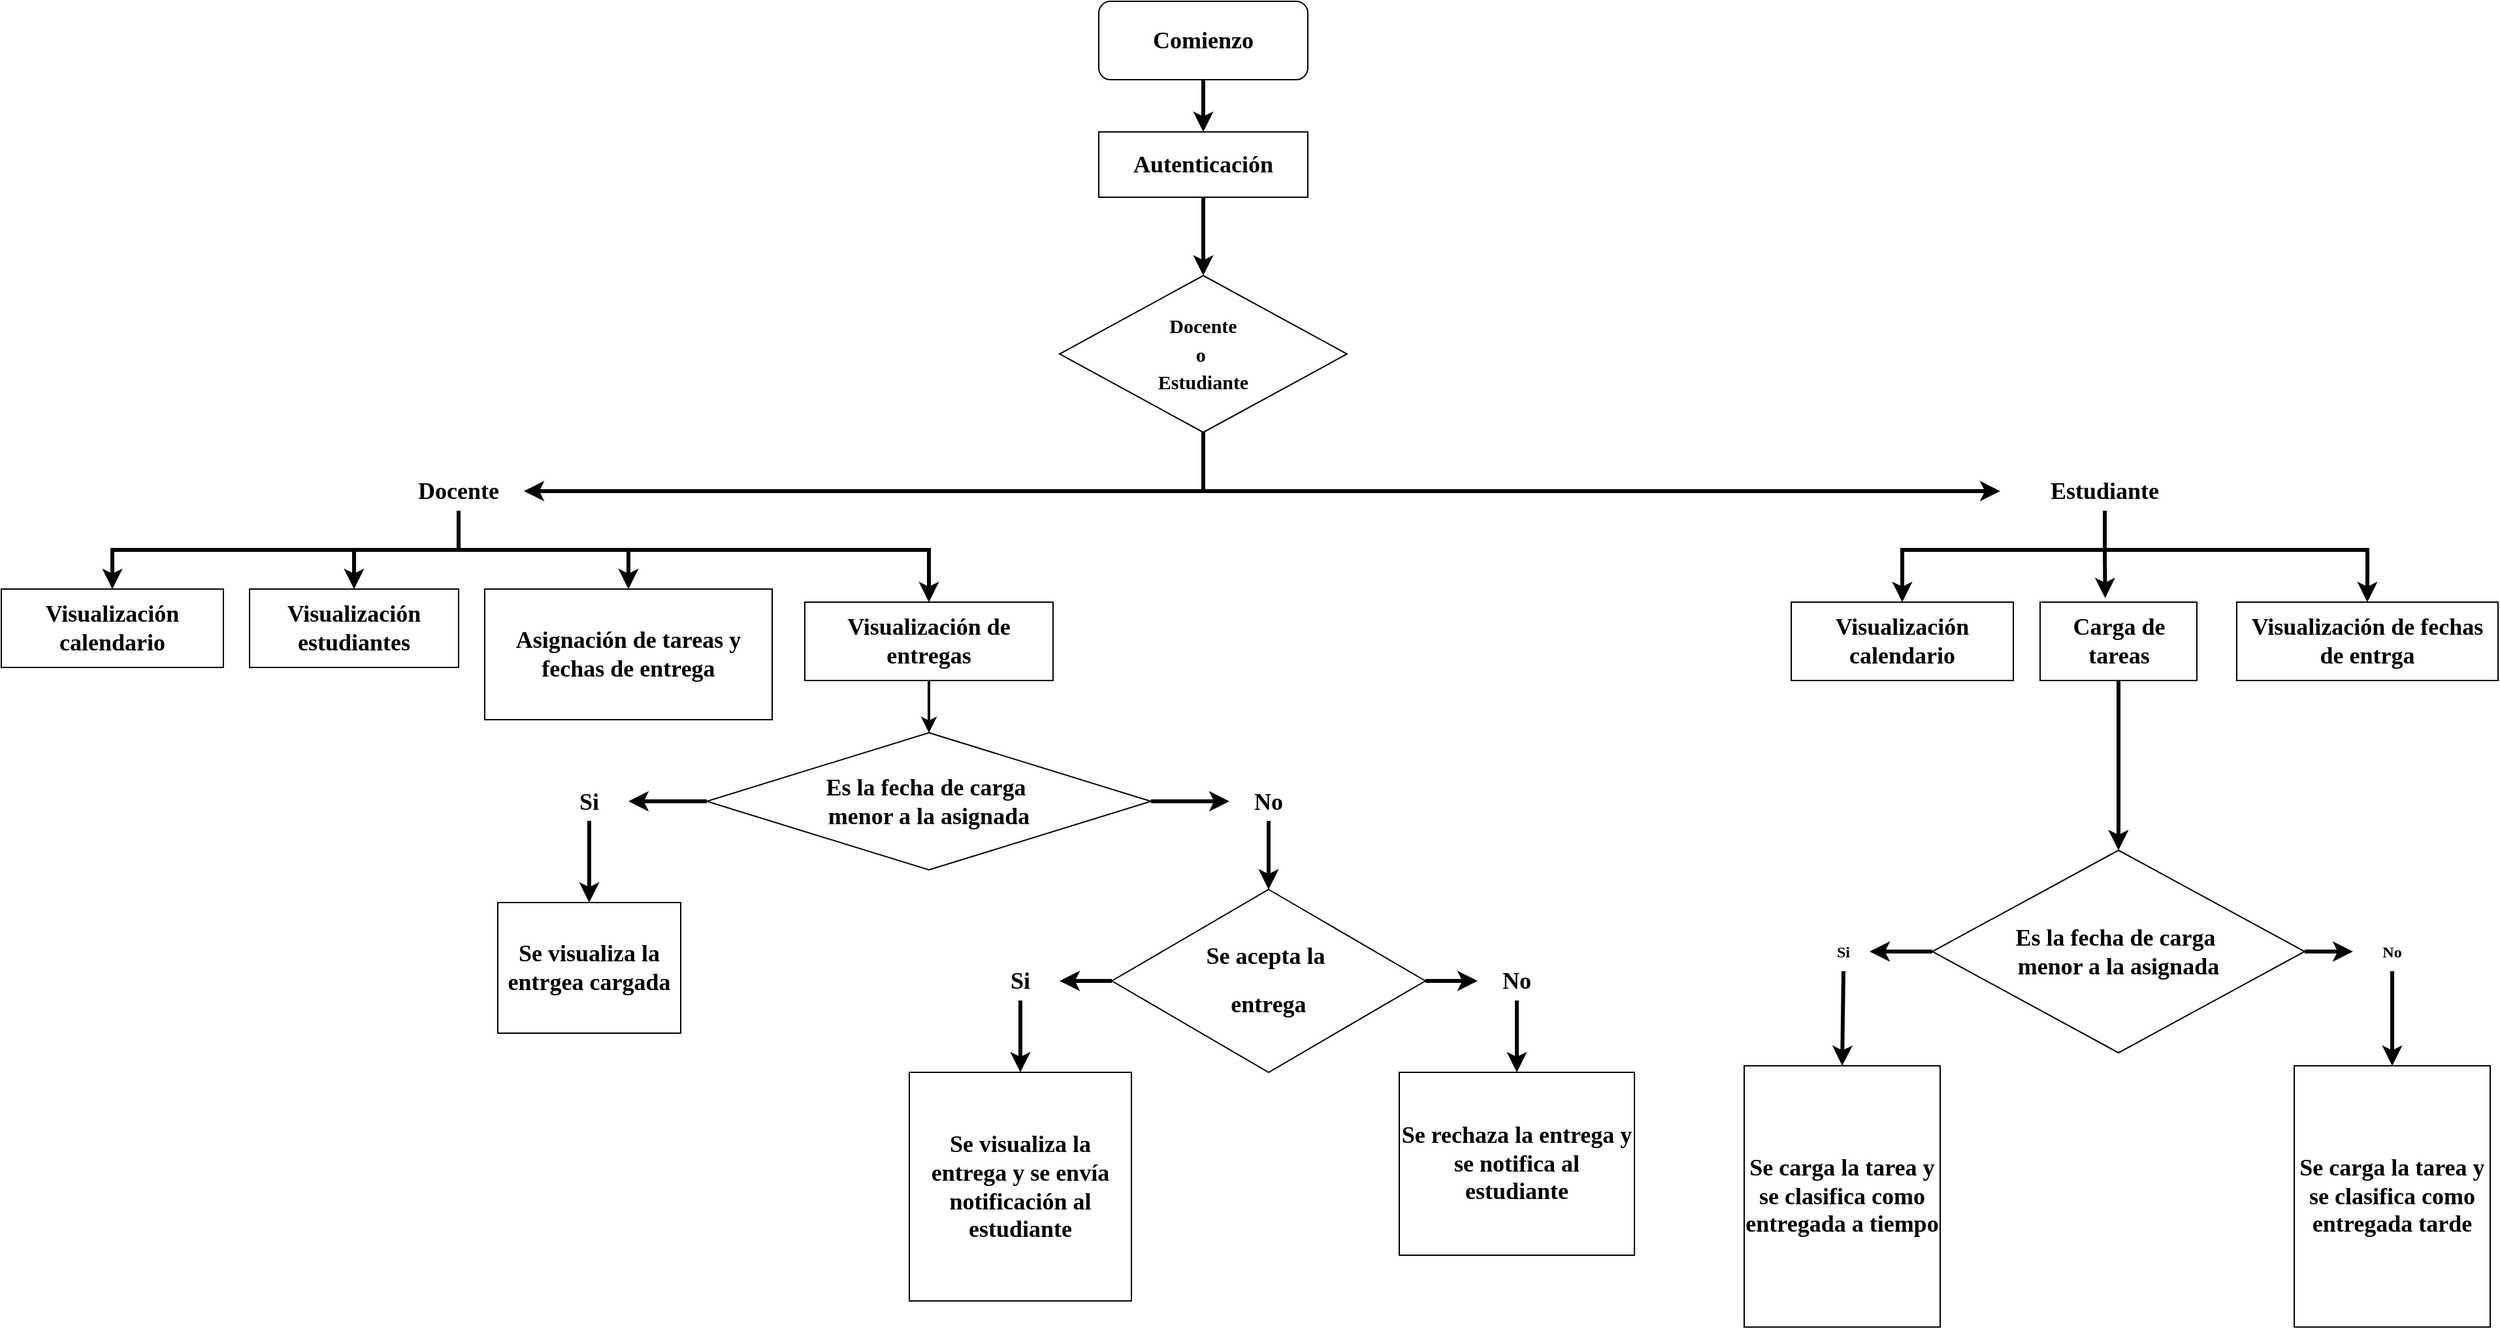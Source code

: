 <mxfile version="27.0.2">
  <diagram name="Página-1" id="cDax99gPwj3vk41TI5xl">
    <mxGraphModel dx="4901" dy="2500" grid="1" gridSize="10" guides="1" tooltips="1" connect="1" arrows="1" fold="1" page="1" pageScale="1" pageWidth="827" pageHeight="1169" math="0" shadow="0">
      <root>
        <mxCell id="0" />
        <mxCell id="1" parent="0" />
        <mxCell id="snSn4Ekb-qnuf4AXsMtO-1" value="&lt;h2&gt;&lt;font face=&quot;Lucida Console&quot;&gt;Comienzo&lt;/font&gt;&lt;/h2&gt;" style="rounded=1;whiteSpace=wrap;html=1;" vertex="1" parent="1">
          <mxGeometry x="230" y="60" width="160" height="60" as="geometry" />
        </mxCell>
        <mxCell id="snSn4Ekb-qnuf4AXsMtO-3" value="&lt;h2&gt;&lt;font style=&quot;font-size: 15px;&quot;&gt;&lt;font face=&quot;Lucida Console&quot;&gt;Docente&lt;br&gt;&lt;/font&gt;&lt;/font&gt;&lt;font style=&quot;font-size: 15px;&quot;&gt;&lt;font face=&quot;Lucida Console&quot;&gt;o&amp;nbsp;&lt;br&gt;&lt;/font&gt;&lt;/font&gt;&lt;font style=&quot;font-size: 15px;&quot;&gt;&lt;font face=&quot;Lucida Console&quot;&gt;Estudiante&lt;/font&gt;&lt;/font&gt;&lt;/h2&gt;" style="rhombus;whiteSpace=wrap;html=1;" vertex="1" parent="1">
          <mxGeometry x="200" y="270" width="220" height="120" as="geometry" />
        </mxCell>
        <mxCell id="snSn4Ekb-qnuf4AXsMtO-5" value="&lt;h2&gt;&lt;font face=&quot;Lucida Console&quot;&gt;Autenticación&lt;/font&gt;&lt;/h2&gt;" style="rounded=0;whiteSpace=wrap;html=1;" vertex="1" parent="1">
          <mxGeometry x="230" y="160" width="160" height="50" as="geometry" />
        </mxCell>
        <mxCell id="snSn4Ekb-qnuf4AXsMtO-6" value="" style="endArrow=classic;html=1;rounded=0;exitX=0.5;exitY=1;exitDx=0;exitDy=0;entryX=0.5;entryY=0;entryDx=0;entryDy=0;fontSize=12;strokeWidth=3;" edge="1" parent="1" source="snSn4Ekb-qnuf4AXsMtO-1" target="snSn4Ekb-qnuf4AXsMtO-5">
          <mxGeometry width="50" height="50" relative="1" as="geometry">
            <mxPoint x="380" y="230" as="sourcePoint" />
            <mxPoint x="430" y="180" as="targetPoint" />
          </mxGeometry>
        </mxCell>
        <mxCell id="snSn4Ekb-qnuf4AXsMtO-7" value="" style="endArrow=classic;html=1;rounded=0;exitX=0.5;exitY=1;exitDx=0;exitDy=0;entryX=0.5;entryY=0;entryDx=0;entryDy=0;strokeWidth=3;" edge="1" parent="1" source="snSn4Ekb-qnuf4AXsMtO-5" target="snSn4Ekb-qnuf4AXsMtO-3">
          <mxGeometry width="50" height="50" relative="1" as="geometry">
            <mxPoint x="380" y="290" as="sourcePoint" />
            <mxPoint x="430" y="240" as="targetPoint" />
          </mxGeometry>
        </mxCell>
        <mxCell id="snSn4Ekb-qnuf4AXsMtO-9" value="&lt;h2&gt;&lt;font face=&quot;Lucida Console&quot;&gt;Visualización calendario&lt;/font&gt;&lt;/h2&gt;" style="rounded=0;whiteSpace=wrap;html=1;" vertex="1" parent="1">
          <mxGeometry x="-610" y="510" width="170" height="60" as="geometry" />
        </mxCell>
        <mxCell id="snSn4Ekb-qnuf4AXsMtO-10" value="&lt;h2&gt;Docente&lt;/h2&gt;" style="text;html=1;align=center;verticalAlign=middle;whiteSpace=wrap;rounded=0;fontFamily=Lucida Console;" vertex="1" parent="1">
          <mxGeometry x="-290" y="420" width="60" height="30" as="geometry" />
        </mxCell>
        <mxCell id="snSn4Ekb-qnuf4AXsMtO-11" value="" style="endArrow=classic;html=1;rounded=0;exitX=0.5;exitY=1;exitDx=0;exitDy=0;strokeWidth=3;" edge="1" parent="1">
          <mxGeometry width="50" height="50" relative="1" as="geometry">
            <mxPoint x="310" y="390" as="sourcePoint" />
            <mxPoint x="-210" y="435" as="targetPoint" />
            <Array as="points">
              <mxPoint x="310" y="435" />
            </Array>
          </mxGeometry>
        </mxCell>
        <mxCell id="snSn4Ekb-qnuf4AXsMtO-13" value="&lt;h2&gt;&lt;font face=&quot;Lucida Console&quot;&gt;Visualización estudiantes&lt;/font&gt;&lt;/h2&gt;" style="rounded=0;whiteSpace=wrap;html=1;" vertex="1" parent="1">
          <mxGeometry x="-420" y="510" width="160" height="60" as="geometry" />
        </mxCell>
        <mxCell id="snSn4Ekb-qnuf4AXsMtO-14" value="&lt;h2&gt;&lt;font face=&quot;Lucida Console&quot;&gt;Asignación de tareas y fechas de entrega&lt;/font&gt;&lt;/h2&gt;" style="rounded=0;whiteSpace=wrap;html=1;" vertex="1" parent="1">
          <mxGeometry x="-240" y="510" width="220" height="100" as="geometry" />
        </mxCell>
        <mxCell id="snSn4Ekb-qnuf4AXsMtO-15" value="&lt;h2&gt;&lt;font face=&quot;Lucida Console&quot;&gt;Visualización de entregas&lt;/font&gt;&lt;/h2&gt;" style="rounded=0;whiteSpace=wrap;html=1;" vertex="1" parent="1">
          <mxGeometry x="5" y="520" width="190" height="60" as="geometry" />
        </mxCell>
        <mxCell id="snSn4Ekb-qnuf4AXsMtO-16" value="&lt;h2&gt;&lt;font face=&quot;Lucida Console&quot;&gt;Visualización calendario&lt;/font&gt;&lt;/h2&gt;" style="rounded=0;whiteSpace=wrap;html=1;" vertex="1" parent="1">
          <mxGeometry x="760" y="520" width="170" height="60" as="geometry" />
        </mxCell>
        <mxCell id="snSn4Ekb-qnuf4AXsMtO-17" value="&lt;h2&gt;&lt;font face=&quot;Lucida Console&quot;&gt;Estudiante&lt;/font&gt;&lt;/h2&gt;" style="text;html=1;align=center;verticalAlign=middle;whiteSpace=wrap;rounded=0;" vertex="1" parent="1">
          <mxGeometry x="970" y="420" width="60" height="30" as="geometry" />
        </mxCell>
        <mxCell id="snSn4Ekb-qnuf4AXsMtO-18" value="&lt;h2&gt;&lt;font face=&quot;Lucida Console&quot;&gt;Carga de tareas&lt;/font&gt;&lt;/h2&gt;" style="rounded=0;whiteSpace=wrap;html=1;" vertex="1" parent="1">
          <mxGeometry x="950.5" y="520" width="120" height="60" as="geometry" />
        </mxCell>
        <mxCell id="snSn4Ekb-qnuf4AXsMtO-19" value="&lt;h2&gt;&lt;font face=&quot;Lucida Console&quot;&gt;Visualización de fechas de entrga&lt;/font&gt;&lt;/h2&gt;" style="rounded=0;whiteSpace=wrap;html=1;" vertex="1" parent="1">
          <mxGeometry x="1101" y="520" width="200" height="60" as="geometry" />
        </mxCell>
        <mxCell id="snSn4Ekb-qnuf4AXsMtO-22" value="" style="endArrow=classic;html=1;rounded=0;exitX=0.5;exitY=1;exitDx=0;exitDy=0;entryX=0.5;entryY=0;entryDx=0;entryDy=0;strokeWidth=3;" edge="1" parent="1" source="snSn4Ekb-qnuf4AXsMtO-18" target="snSn4Ekb-qnuf4AXsMtO-23">
          <mxGeometry width="50" height="50" relative="1" as="geometry">
            <mxPoint x="1015" y="700" as="sourcePoint" />
            <mxPoint x="1005" y="640" as="targetPoint" />
          </mxGeometry>
        </mxCell>
        <mxCell id="snSn4Ekb-qnuf4AXsMtO-23" value="&lt;h2&gt;&lt;font face=&quot;Lucida Console&quot;&gt;Es la fecha de carga&amp;nbsp;&lt;br&gt;&lt;/font&gt;&lt;font face=&quot;Lucida Console&quot;&gt;menor a la asignada&lt;/font&gt;&lt;/h2&gt;" style="rhombus;whiteSpace=wrap;html=1;" vertex="1" parent="1">
          <mxGeometry x="868" y="710" width="285" height="155" as="geometry" />
        </mxCell>
        <mxCell id="snSn4Ekb-qnuf4AXsMtO-24" value="&lt;h2&gt;&lt;font face=&quot;Lucida Console&quot;&gt;Se carga la tarea y se clasifica como entregada a tiempo&lt;/font&gt;&lt;/h2&gt;" style="rounded=0;whiteSpace=wrap;html=1;" vertex="1" parent="1">
          <mxGeometry x="724" y="875" width="150" height="200" as="geometry" />
        </mxCell>
        <mxCell id="snSn4Ekb-qnuf4AXsMtO-25" value="&lt;h2&gt;&lt;font face=&quot;Lucida Console&quot;&gt;Se carga la tarea y se clasifica como entregada tarde&lt;/font&gt;&lt;/h2&gt;" style="rounded=0;whiteSpace=wrap;html=1;" vertex="1" parent="1">
          <mxGeometry x="1145" y="875" width="150" height="200" as="geometry" />
        </mxCell>
        <mxCell id="snSn4Ekb-qnuf4AXsMtO-27" value="&lt;h2&gt;&lt;font face=&quot;Lucida Console&quot;&gt;Es la fecha de carga&amp;nbsp;&lt;br&gt;&lt;/font&gt;&lt;font face=&quot;Lucida Console&quot;&gt;menor a la asignada&lt;/font&gt;&lt;/h2&gt;" style="rhombus;whiteSpace=wrap;html=1;" vertex="1" parent="1">
          <mxGeometry x="-70" y="620" width="340" height="105" as="geometry" />
        </mxCell>
        <mxCell id="snSn4Ekb-qnuf4AXsMtO-29" value="" style="endArrow=classic;html=1;rounded=0;exitX=0.5;exitY=1;exitDx=0;exitDy=0;entryX=0.5;entryY=0;entryDx=0;entryDy=0;strokeWidth=2;" edge="1" parent="1" source="snSn4Ekb-qnuf4AXsMtO-15" target="snSn4Ekb-qnuf4AXsMtO-27">
          <mxGeometry width="50" height="50" relative="1" as="geometry">
            <mxPoint x="150" y="600" as="sourcePoint" />
            <mxPoint x="200" y="550" as="targetPoint" />
          </mxGeometry>
        </mxCell>
        <mxCell id="snSn4Ekb-qnuf4AXsMtO-30" value="&lt;h2&gt;&lt;font face=&quot;Lucida Console&quot;&gt;Se visualiza la entrgea cargada&lt;/font&gt;&lt;/h2&gt;" style="rounded=0;whiteSpace=wrap;html=1;" vertex="1" parent="1">
          <mxGeometry x="-230" y="750" width="140" height="100" as="geometry" />
        </mxCell>
        <mxCell id="snSn4Ekb-qnuf4AXsMtO-32" value="&lt;h2&gt;&lt;font face=&quot;Lucida Console&quot;&gt;Se acepta la&amp;nbsp;&lt;/font&gt;&lt;/h2&gt;&lt;h2&gt;&lt;font face=&quot;Lucida Console&quot;&gt;entrega&lt;/font&gt;&lt;/h2&gt;" style="rhombus;whiteSpace=wrap;html=1;" vertex="1" parent="1">
          <mxGeometry x="240" y="740" width="240" height="140" as="geometry" />
        </mxCell>
        <mxCell id="snSn4Ekb-qnuf4AXsMtO-33" value="&lt;h2&gt;&lt;font face=&quot;Lucida Console&quot;&gt;Se visualiza la entrega y se envía notificación al estudiante&lt;/font&gt;&lt;/h2&gt;" style="rounded=0;whiteSpace=wrap;html=1;" vertex="1" parent="1">
          <mxGeometry x="85" y="880" width="170" height="175" as="geometry" />
        </mxCell>
        <mxCell id="snSn4Ekb-qnuf4AXsMtO-34" value="&lt;h2&gt;&lt;font face=&quot;Lucida Console&quot;&gt;Se rechaza la entrega y se notifica al estudiante&lt;/font&gt;&lt;/h2&gt;" style="rounded=0;whiteSpace=wrap;html=1;" vertex="1" parent="1">
          <mxGeometry x="460" y="880" width="180" height="140" as="geometry" />
        </mxCell>
        <mxCell id="snSn4Ekb-qnuf4AXsMtO-36" value="&lt;h2&gt;Si&lt;/h2&gt;" style="text;html=1;align=center;verticalAlign=middle;whiteSpace=wrap;rounded=0;fontFamily=Lucida Console;" vertex="1" parent="1">
          <mxGeometry x="-190" y="657.5" width="60" height="30" as="geometry" />
        </mxCell>
        <mxCell id="snSn4Ekb-qnuf4AXsMtO-37" value="&lt;h2&gt;&lt;font face=&quot;Lucida Console&quot;&gt;No&lt;/font&gt;&lt;/h2&gt;" style="text;html=1;align=center;verticalAlign=middle;whiteSpace=wrap;rounded=0;" vertex="1" parent="1">
          <mxGeometry x="330" y="657.5" width="60" height="30" as="geometry" />
        </mxCell>
        <mxCell id="snSn4Ekb-qnuf4AXsMtO-38" value="&lt;h2&gt;&lt;font face=&quot;Lucida Console&quot;&gt;Si&lt;/font&gt;&lt;/h2&gt;" style="text;html=1;align=center;verticalAlign=middle;whiteSpace=wrap;rounded=0;" vertex="1" parent="1">
          <mxGeometry x="140" y="795" width="60" height="30" as="geometry" />
        </mxCell>
        <mxCell id="snSn4Ekb-qnuf4AXsMtO-39" value="&lt;h2&gt;&lt;font face=&quot;Lucida Console&quot;&gt;No&lt;/font&gt;&lt;/h2&gt;" style="text;html=1;align=center;verticalAlign=middle;whiteSpace=wrap;rounded=0;" vertex="1" parent="1">
          <mxGeometry x="520" y="795" width="60" height="30" as="geometry" />
        </mxCell>
        <mxCell id="snSn4Ekb-qnuf4AXsMtO-40" value="&lt;h4&gt;&lt;font face=&quot;Lucida Console&quot;&gt;Si&lt;/font&gt;&lt;/h4&gt;" style="text;html=1;align=center;verticalAlign=middle;whiteSpace=wrap;rounded=0;" vertex="1" parent="1">
          <mxGeometry x="780" y="772.5" width="40" height="30" as="geometry" />
        </mxCell>
        <mxCell id="snSn4Ekb-qnuf4AXsMtO-41" value="&lt;h4&gt;&lt;font face=&quot;Lucida Console&quot;&gt;No&lt;/font&gt;&lt;/h4&gt;" style="text;html=1;align=center;verticalAlign=middle;whiteSpace=wrap;rounded=0;" vertex="1" parent="1">
          <mxGeometry x="1190" y="772.5" width="60" height="30" as="geometry" />
        </mxCell>
        <mxCell id="snSn4Ekb-qnuf4AXsMtO-42" value="" style="endArrow=classic;html=1;rounded=0;exitX=0;exitY=0.5;exitDx=0;exitDy=0;entryX=1;entryY=0.5;entryDx=0;entryDy=0;entryPerimeter=0;strokeWidth=3;" edge="1" parent="1" source="snSn4Ekb-qnuf4AXsMtO-27" target="snSn4Ekb-qnuf4AXsMtO-36">
          <mxGeometry width="50" height="50" relative="1" as="geometry">
            <mxPoint x="100" y="575" as="sourcePoint" />
            <mxPoint x="150" y="525" as="targetPoint" />
          </mxGeometry>
        </mxCell>
        <mxCell id="snSn4Ekb-qnuf4AXsMtO-43" value="" style="endArrow=classic;html=1;rounded=0;exitX=0.5;exitY=1;exitDx=0;exitDy=0;entryX=0.5;entryY=0;entryDx=0;entryDy=0;strokeWidth=3;" edge="1" parent="1" source="snSn4Ekb-qnuf4AXsMtO-36" target="snSn4Ekb-qnuf4AXsMtO-30">
          <mxGeometry width="50" height="50" relative="1" as="geometry">
            <mxPoint x="100" y="575" as="sourcePoint" />
            <mxPoint x="150" y="525" as="targetPoint" />
          </mxGeometry>
        </mxCell>
        <mxCell id="snSn4Ekb-qnuf4AXsMtO-44" value="" style="endArrow=classic;html=1;rounded=0;exitX=1;exitY=0.5;exitDx=0;exitDy=0;strokeWidth=3;" edge="1" parent="1" source="snSn4Ekb-qnuf4AXsMtO-27" target="snSn4Ekb-qnuf4AXsMtO-37">
          <mxGeometry width="50" height="50" relative="1" as="geometry">
            <mxPoint x="100" y="575" as="sourcePoint" />
            <mxPoint x="150" y="525" as="targetPoint" />
          </mxGeometry>
        </mxCell>
        <mxCell id="snSn4Ekb-qnuf4AXsMtO-45" value="" style="endArrow=classic;html=1;rounded=0;exitX=0.5;exitY=1;exitDx=0;exitDy=0;entryX=0.5;entryY=0;entryDx=0;entryDy=0;strokeWidth=3;" edge="1" parent="1" source="snSn4Ekb-qnuf4AXsMtO-37" target="snSn4Ekb-qnuf4AXsMtO-32">
          <mxGeometry width="50" height="50" relative="1" as="geometry">
            <mxPoint x="100" y="675" as="sourcePoint" />
            <mxPoint x="150" y="625" as="targetPoint" />
          </mxGeometry>
        </mxCell>
        <mxCell id="snSn4Ekb-qnuf4AXsMtO-46" value="" style="endArrow=classic;html=1;rounded=0;exitX=0;exitY=0.5;exitDx=0;exitDy=0;entryX=1;entryY=0.5;entryDx=0;entryDy=0;strokeWidth=3;" edge="1" parent="1" source="snSn4Ekb-qnuf4AXsMtO-32" target="snSn4Ekb-qnuf4AXsMtO-38">
          <mxGeometry width="50" height="50" relative="1" as="geometry">
            <mxPoint x="100" y="675" as="sourcePoint" />
            <mxPoint x="150" y="625" as="targetPoint" />
          </mxGeometry>
        </mxCell>
        <mxCell id="snSn4Ekb-qnuf4AXsMtO-47" value="" style="endArrow=classic;html=1;rounded=0;exitX=0.5;exitY=1;exitDx=0;exitDy=0;entryX=0.5;entryY=0;entryDx=0;entryDy=0;strokeWidth=3;" edge="1" parent="1" source="snSn4Ekb-qnuf4AXsMtO-38" target="snSn4Ekb-qnuf4AXsMtO-33">
          <mxGeometry width="50" height="50" relative="1" as="geometry">
            <mxPoint x="100" y="675" as="sourcePoint" />
            <mxPoint x="150" y="625" as="targetPoint" />
          </mxGeometry>
        </mxCell>
        <mxCell id="snSn4Ekb-qnuf4AXsMtO-48" value="" style="endArrow=classic;html=1;rounded=0;exitX=0.5;exitY=1;exitDx=0;exitDy=0;entryX=0.5;entryY=0;entryDx=0;entryDy=0;strokeWidth=3;" edge="1" parent="1" source="snSn4Ekb-qnuf4AXsMtO-39" target="snSn4Ekb-qnuf4AXsMtO-34">
          <mxGeometry width="50" height="50" relative="1" as="geometry">
            <mxPoint x="100" y="675" as="sourcePoint" />
            <mxPoint x="150" y="625" as="targetPoint" />
          </mxGeometry>
        </mxCell>
        <mxCell id="snSn4Ekb-qnuf4AXsMtO-49" value="" style="endArrow=classic;html=1;rounded=0;exitX=1;exitY=0.5;exitDx=0;exitDy=0;entryX=0;entryY=0.5;entryDx=0;entryDy=0;strokeWidth=3;" edge="1" parent="1" source="snSn4Ekb-qnuf4AXsMtO-32" target="snSn4Ekb-qnuf4AXsMtO-39">
          <mxGeometry width="50" height="50" relative="1" as="geometry">
            <mxPoint x="100" y="675" as="sourcePoint" />
            <mxPoint x="150" y="625" as="targetPoint" />
          </mxGeometry>
        </mxCell>
        <mxCell id="snSn4Ekb-qnuf4AXsMtO-50" value="" style="endArrow=classic;html=1;rounded=0;exitX=0.5;exitY=1;exitDx=0;exitDy=0;entryX=0.5;entryY=0;entryDx=0;entryDy=0;strokeWidth=3;" edge="1" parent="1" source="snSn4Ekb-qnuf4AXsMtO-10" target="snSn4Ekb-qnuf4AXsMtO-9">
          <mxGeometry width="50" height="50" relative="1" as="geometry">
            <mxPoint x="-175" y="500" as="sourcePoint" />
            <mxPoint x="-440" y="480" as="targetPoint" />
            <Array as="points">
              <mxPoint x="-260" y="480" />
              <mxPoint x="-525" y="480" />
            </Array>
          </mxGeometry>
        </mxCell>
        <mxCell id="snSn4Ekb-qnuf4AXsMtO-53" value="" style="endArrow=classic;html=1;rounded=0;entryX=0.5;entryY=0;entryDx=0;entryDy=0;strokeWidth=3;" edge="1" parent="1" target="snSn4Ekb-qnuf4AXsMtO-13">
          <mxGeometry width="50" height="50" relative="1" as="geometry">
            <mxPoint x="-340" y="480" as="sourcePoint" />
            <mxPoint x="-265" y="390" as="targetPoint" />
          </mxGeometry>
        </mxCell>
        <mxCell id="snSn4Ekb-qnuf4AXsMtO-54" value="" style="endArrow=classic;html=1;rounded=0;entryX=0.5;entryY=0;entryDx=0;entryDy=0;strokeWidth=3;" edge="1" parent="1" target="snSn4Ekb-qnuf4AXsMtO-15">
          <mxGeometry width="50" height="50" relative="1" as="geometry">
            <mxPoint x="-260" y="480" as="sourcePoint" />
            <mxPoint x="-37.708" y="389.998" as="targetPoint" />
            <Array as="points">
              <mxPoint x="100" y="480" />
            </Array>
          </mxGeometry>
        </mxCell>
        <mxCell id="snSn4Ekb-qnuf4AXsMtO-55" value="" style="endArrow=classic;html=1;rounded=0;strokeWidth=3;" edge="1" parent="1" target="snSn4Ekb-qnuf4AXsMtO-14">
          <mxGeometry width="50" height="50" relative="1" as="geometry">
            <mxPoint x="-130" y="480" as="sourcePoint" />
            <mxPoint x="10" y="620" as="targetPoint" />
          </mxGeometry>
        </mxCell>
        <mxCell id="snSn4Ekb-qnuf4AXsMtO-57" value="" style="endArrow=classic;html=1;rounded=0;strokeWidth=3;" edge="1" parent="1">
          <mxGeometry width="50" height="50" relative="1" as="geometry">
            <mxPoint x="309" y="435" as="sourcePoint" />
            <mxPoint x="920" y="435" as="targetPoint" />
          </mxGeometry>
        </mxCell>
        <mxCell id="snSn4Ekb-qnuf4AXsMtO-62" value="" style="endArrow=classic;html=1;rounded=0;exitX=0;exitY=0.5;exitDx=0;exitDy=0;entryX=1;entryY=0.5;entryDx=0;entryDy=0;strokeWidth=3;" edge="1" parent="1" source="snSn4Ekb-qnuf4AXsMtO-23" target="snSn4Ekb-qnuf4AXsMtO-40">
          <mxGeometry width="50" height="50" relative="1" as="geometry">
            <mxPoint x="855" y="765" as="sourcePoint" />
            <mxPoint x="905" y="600" as="targetPoint" />
          </mxGeometry>
        </mxCell>
        <mxCell id="snSn4Ekb-qnuf4AXsMtO-63" value="" style="endArrow=classic;html=1;rounded=0;exitX=0.5;exitY=1;exitDx=0;exitDy=0;entryX=0.5;entryY=0;entryDx=0;entryDy=0;strokeWidth=3;" edge="1" parent="1" source="snSn4Ekb-qnuf4AXsMtO-40" target="snSn4Ekb-qnuf4AXsMtO-24">
          <mxGeometry width="50" height="50" relative="1" as="geometry">
            <mxPoint x="855" y="650" as="sourcePoint" />
            <mxPoint x="905" y="600" as="targetPoint" />
          </mxGeometry>
        </mxCell>
        <mxCell id="snSn4Ekb-qnuf4AXsMtO-64" value="" style="endArrow=classic;html=1;rounded=0;exitX=1;exitY=0.5;exitDx=0;exitDy=0;entryX=0;entryY=0.5;entryDx=0;entryDy=0;strokeWidth=3;" edge="1" parent="1" source="snSn4Ekb-qnuf4AXsMtO-23" target="snSn4Ekb-qnuf4AXsMtO-41">
          <mxGeometry width="50" height="50" relative="1" as="geometry">
            <mxPoint x="1135" y="745" as="sourcePoint" />
            <mxPoint x="1185" y="745" as="targetPoint" />
          </mxGeometry>
        </mxCell>
        <mxCell id="snSn4Ekb-qnuf4AXsMtO-66" value="" style="endArrow=classic;html=1;rounded=0;exitX=0.5;exitY=1;exitDx=0;exitDy=0;entryX=0.5;entryY=0;entryDx=0;entryDy=0;strokeWidth=3;" edge="1" parent="1" source="snSn4Ekb-qnuf4AXsMtO-41" target="snSn4Ekb-qnuf4AXsMtO-25">
          <mxGeometry width="50" height="50" relative="1" as="geometry">
            <mxPoint x="1237" y="780" as="sourcePoint" />
            <mxPoint x="1210" y="790" as="targetPoint" />
          </mxGeometry>
        </mxCell>
        <mxCell id="snSn4Ekb-qnuf4AXsMtO-72" value="" style="endArrow=classic;html=1;rounded=0;exitX=0.5;exitY=1;exitDx=0;exitDy=0;entryX=0.5;entryY=0;entryDx=0;entryDy=0;strokeWidth=3;" edge="1" parent="1" source="snSn4Ekb-qnuf4AXsMtO-17" target="snSn4Ekb-qnuf4AXsMtO-16">
          <mxGeometry width="50" height="50" relative="1" as="geometry">
            <mxPoint x="960" y="500" as="sourcePoint" />
            <mxPoint x="820" y="480" as="targetPoint" />
            <Array as="points">
              <mxPoint x="1000" y="480" />
              <mxPoint x="845" y="480" />
            </Array>
          </mxGeometry>
        </mxCell>
        <mxCell id="snSn4Ekb-qnuf4AXsMtO-73" value="" style="endArrow=classic;html=1;rounded=0;entryX=0.5;entryY=0;entryDx=0;entryDy=0;strokeWidth=3;" edge="1" parent="1" target="snSn4Ekb-qnuf4AXsMtO-19">
          <mxGeometry width="50" height="50" relative="1" as="geometry">
            <mxPoint x="990" y="480" as="sourcePoint" />
            <mxPoint x="1240" y="480" as="targetPoint" />
            <Array as="points">
              <mxPoint x="1201" y="480" />
            </Array>
          </mxGeometry>
        </mxCell>
        <mxCell id="snSn4Ekb-qnuf4AXsMtO-74" value="" style="endArrow=classic;html=1;rounded=0;entryX=0.415;entryY=-0.052;entryDx=0;entryDy=0;entryPerimeter=0;strokeWidth=3;" edge="1" parent="1" target="snSn4Ekb-qnuf4AXsMtO-18">
          <mxGeometry width="50" height="50" relative="1" as="geometry">
            <mxPoint x="1000" y="480" as="sourcePoint" />
            <mxPoint x="1060" y="460" as="targetPoint" />
          </mxGeometry>
        </mxCell>
      </root>
    </mxGraphModel>
  </diagram>
</mxfile>
